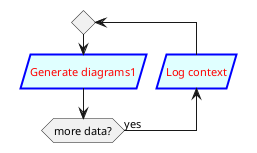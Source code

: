 {
  "sha1": "7wjzjcd416v09ezyseizvi4oskoi8q9",
  "insertion": {
    "when": "2024-08-28T16:43:33.546Z",
    "url": "https://github.com/plantuml/plantuml/issues/1531#issuecomment-2239501010",
    "user": "plantuml@gmail.com"
  }
}
@startuml
<style>
.save {
  LineColor blue
  BackgroundColor lightCyan
  LineThickness 2
  ArrowThickness 0.5
  FontName Arial Narrow
  FontColor red
  FontSize 11
  FontStyle regular
}
</style>
repeat
  :Generate diagrams1; <<save>>
backward:Log context; <<save>>
repeat while (more data?) is (yes)

@enduml
